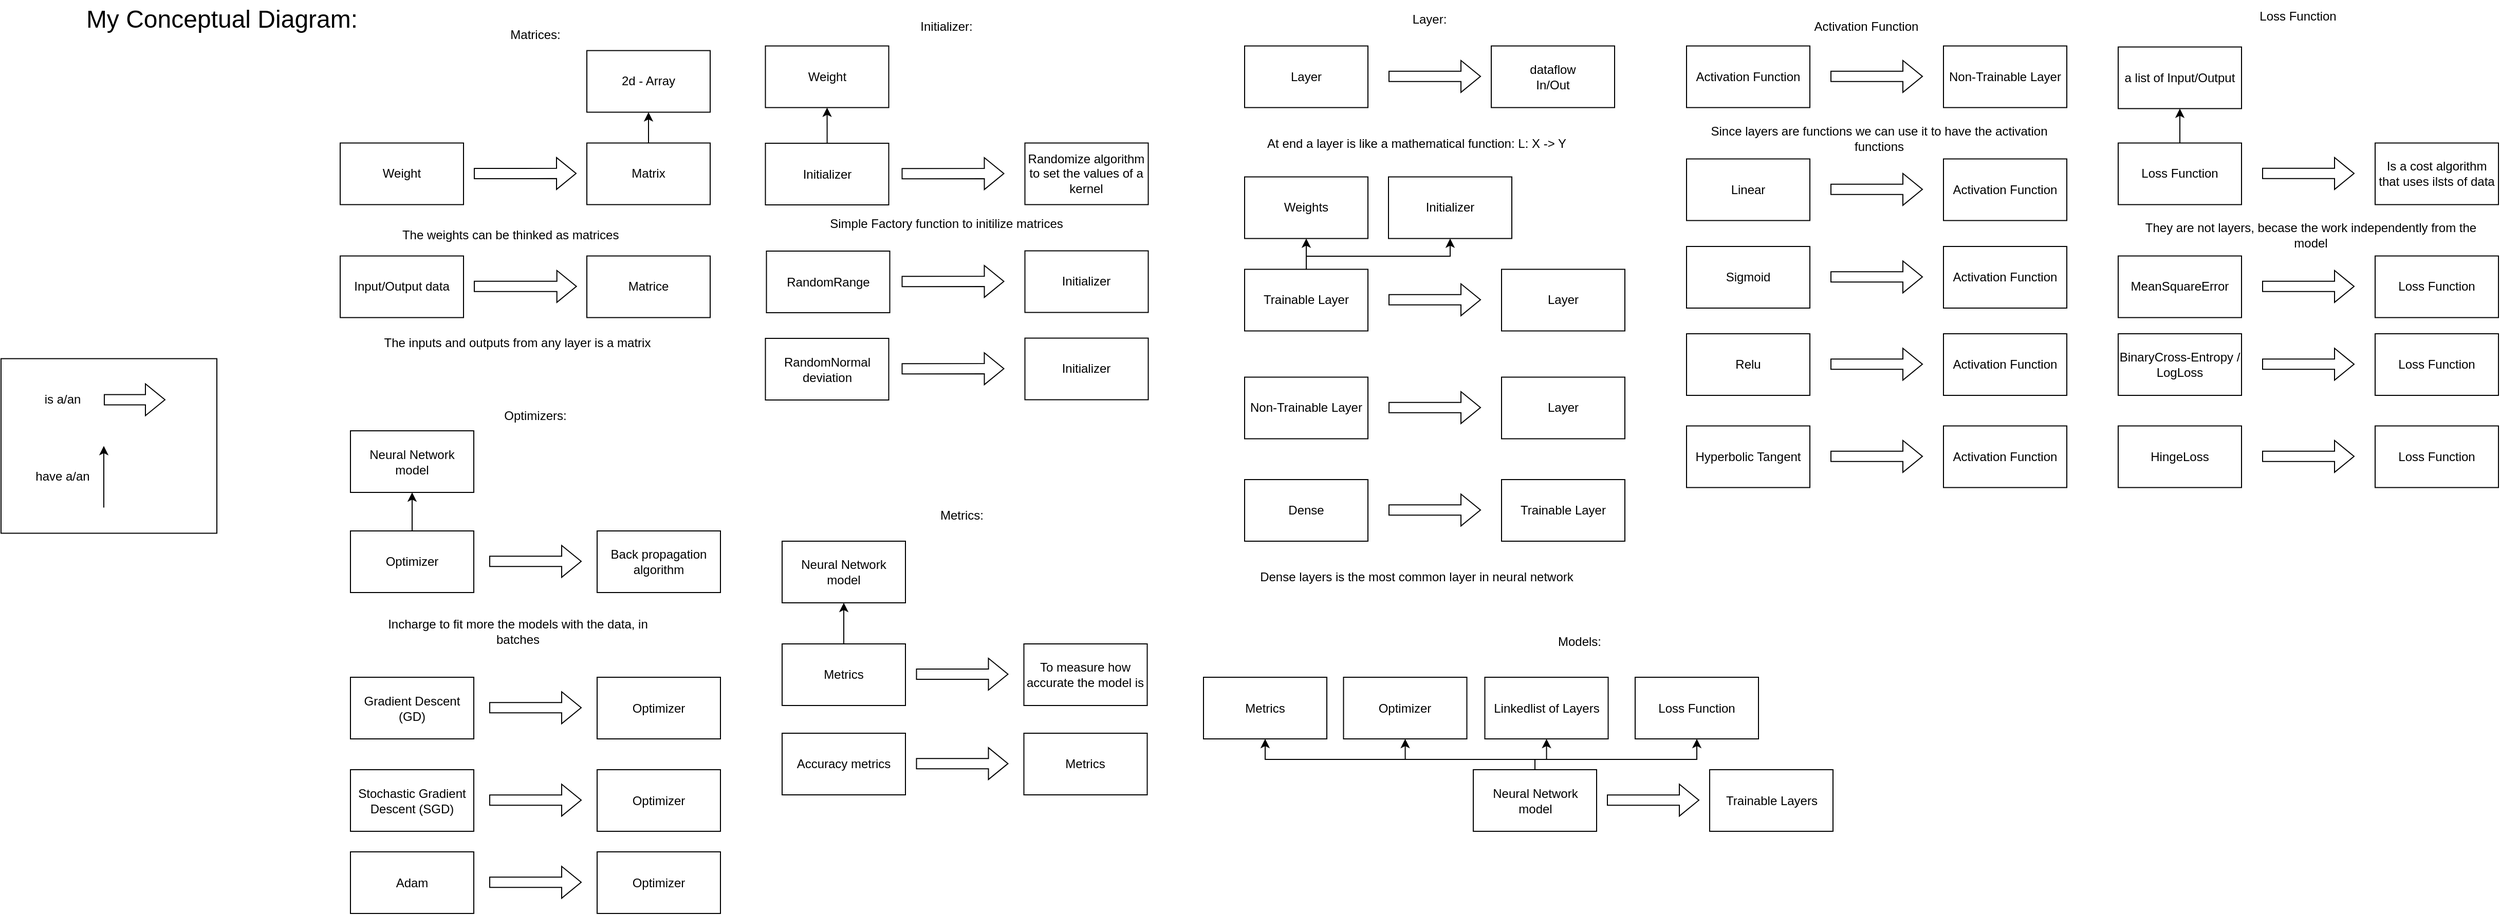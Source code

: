 <mxfile version="23.0.2" type="device">
  <diagram name="Page-1" id="TzWK0vQO59YtCly4aUaA">
    <mxGraphModel dx="2790" dy="1455" grid="1" gridSize="10" guides="1" tooltips="1" connect="1" arrows="1" fold="1" page="1" pageScale="1" pageWidth="850" pageHeight="1100" math="0" shadow="0">
      <root>
        <mxCell id="0" />
        <mxCell id="1" parent="0" />
        <mxCell id="i_I40cN8ErkJ-4RmTXFp-1" value="" style="rounded=0;whiteSpace=wrap;html=1;" vertex="1" parent="1">
          <mxGeometry y="435.25" width="210" height="170" as="geometry" />
        </mxCell>
        <mxCell id="i_I40cN8ErkJ-4RmTXFp-2" style="edgeStyle=orthogonalEdgeStyle;rounded=0;orthogonalLoop=1;jettySize=auto;html=1;entryX=0.5;entryY=1;entryDx=0;entryDy=0;" edge="1" parent="1" source="i_I40cN8ErkJ-4RmTXFp-6" target="i_I40cN8ErkJ-4RmTXFp-26">
          <mxGeometry relative="1" as="geometry">
            <Array as="points">
              <mxPoint x="1493" y="825.5" />
              <mxPoint x="1366" y="825.5" />
            </Array>
          </mxGeometry>
        </mxCell>
        <mxCell id="i_I40cN8ErkJ-4RmTXFp-3" style="edgeStyle=orthogonalEdgeStyle;rounded=0;orthogonalLoop=1;jettySize=auto;html=1;entryX=0.5;entryY=1;entryDx=0;entryDy=0;" edge="1" parent="1" source="i_I40cN8ErkJ-4RmTXFp-6" target="i_I40cN8ErkJ-4RmTXFp-27">
          <mxGeometry relative="1" as="geometry">
            <Array as="points">
              <mxPoint x="1493" y="825.5" />
              <mxPoint x="1230" y="825.5" />
            </Array>
          </mxGeometry>
        </mxCell>
        <mxCell id="i_I40cN8ErkJ-4RmTXFp-4" style="edgeStyle=orthogonalEdgeStyle;rounded=0;orthogonalLoop=1;jettySize=auto;html=1;entryX=0.5;entryY=1;entryDx=0;entryDy=0;" edge="1" parent="1" source="i_I40cN8ErkJ-4RmTXFp-6" target="i_I40cN8ErkJ-4RmTXFp-25">
          <mxGeometry relative="1" as="geometry">
            <Array as="points">
              <mxPoint x="1492" y="825.5" />
              <mxPoint x="1504" y="825.5" />
            </Array>
          </mxGeometry>
        </mxCell>
        <mxCell id="i_I40cN8ErkJ-4RmTXFp-5" style="edgeStyle=orthogonalEdgeStyle;rounded=0;orthogonalLoop=1;jettySize=auto;html=1;entryX=0.5;entryY=1;entryDx=0;entryDy=0;" edge="1" parent="1" source="i_I40cN8ErkJ-4RmTXFp-6" target="i_I40cN8ErkJ-4RmTXFp-106">
          <mxGeometry relative="1" as="geometry">
            <Array as="points">
              <mxPoint x="1493" y="825.5" />
              <mxPoint x="1650" y="825.5" />
            </Array>
          </mxGeometry>
        </mxCell>
        <mxCell id="i_I40cN8ErkJ-4RmTXFp-6" value="Neural Network model" style="rounded=0;whiteSpace=wrap;html=1;" vertex="1" parent="1">
          <mxGeometry x="1432.5" y="835.5" width="120" height="60" as="geometry" />
        </mxCell>
        <mxCell id="i_I40cN8ErkJ-4RmTXFp-7" value="Layer" style="rounded=0;whiteSpace=wrap;html=1;" vertex="1" parent="1">
          <mxGeometry x="1210" y="130.75" width="120" height="60" as="geometry" />
        </mxCell>
        <mxCell id="i_I40cN8ErkJ-4RmTXFp-8" value="Weights" style="rounded=0;whiteSpace=wrap;html=1;" vertex="1" parent="1">
          <mxGeometry x="1210" y="258.25" width="120" height="60" as="geometry" />
        </mxCell>
        <mxCell id="i_I40cN8ErkJ-4RmTXFp-9" value="" style="shape=flexArrow;endArrow=classic;html=1;rounded=0;" edge="1" parent="1">
          <mxGeometry width="50" height="50" relative="1" as="geometry">
            <mxPoint x="1562.5" y="865.16" as="sourcePoint" />
            <mxPoint x="1652.5" y="865.16" as="targetPoint" />
          </mxGeometry>
        </mxCell>
        <mxCell id="i_I40cN8ErkJ-4RmTXFp-10" value="" style="shape=flexArrow;endArrow=classic;html=1;rounded=0;" edge="1" parent="1">
          <mxGeometry width="50" height="50" relative="1" as="geometry">
            <mxPoint x="1350" y="160.41" as="sourcePoint" />
            <mxPoint x="1440" y="160.41" as="targetPoint" />
          </mxGeometry>
        </mxCell>
        <mxCell id="i_I40cN8ErkJ-4RmTXFp-11" value="dataflow&lt;br&gt;In/Out" style="rounded=0;whiteSpace=wrap;html=1;" vertex="1" parent="1">
          <mxGeometry x="1450" y="130.75" width="120" height="60" as="geometry" />
        </mxCell>
        <mxCell id="i_I40cN8ErkJ-4RmTXFp-12" value="Trainable Layers" style="rounded=0;whiteSpace=wrap;html=1;" vertex="1" parent="1">
          <mxGeometry x="1662.5" y="835.5" width="120" height="60" as="geometry" />
        </mxCell>
        <mxCell id="i_I40cN8ErkJ-4RmTXFp-13" value="At end a layer is like a mathematical function: L: X -&amp;gt; Y" style="text;html=1;strokeColor=none;fillColor=none;align=center;verticalAlign=middle;whiteSpace=wrap;rounded=0;" vertex="1" parent="1">
          <mxGeometry x="1210" y="210.75" width="335" height="30" as="geometry" />
        </mxCell>
        <mxCell id="i_I40cN8ErkJ-4RmTXFp-14" value="Activation Function" style="rounded=0;whiteSpace=wrap;html=1;" vertex="1" parent="1">
          <mxGeometry x="1640" y="130.75" width="120" height="60" as="geometry" />
        </mxCell>
        <mxCell id="i_I40cN8ErkJ-4RmTXFp-15" value="" style="shape=flexArrow;endArrow=classic;html=1;rounded=0;" edge="1" parent="1">
          <mxGeometry width="50" height="50" relative="1" as="geometry">
            <mxPoint x="1780" y="160.41" as="sourcePoint" />
            <mxPoint x="1870" y="160.41" as="targetPoint" />
          </mxGeometry>
        </mxCell>
        <mxCell id="i_I40cN8ErkJ-4RmTXFp-16" value="Non-Trainable Layer" style="rounded=0;whiteSpace=wrap;html=1;" vertex="1" parent="1">
          <mxGeometry x="1890" y="130.75" width="120" height="60" as="geometry" />
        </mxCell>
        <mxCell id="i_I40cN8ErkJ-4RmTXFp-17" style="edgeStyle=orthogonalEdgeStyle;rounded=0;orthogonalLoop=1;jettySize=auto;html=1;entryX=0.5;entryY=1;entryDx=0;entryDy=0;" edge="1" parent="1" source="i_I40cN8ErkJ-4RmTXFp-19" target="i_I40cN8ErkJ-4RmTXFp-8">
          <mxGeometry relative="1" as="geometry" />
        </mxCell>
        <mxCell id="i_I40cN8ErkJ-4RmTXFp-18" style="edgeStyle=orthogonalEdgeStyle;rounded=0;orthogonalLoop=1;jettySize=auto;html=1;entryX=0.5;entryY=1;entryDx=0;entryDy=0;" edge="1" parent="1" source="i_I40cN8ErkJ-4RmTXFp-19" target="i_I40cN8ErkJ-4RmTXFp-79">
          <mxGeometry relative="1" as="geometry">
            <Array as="points">
              <mxPoint x="1270" y="335.5" />
              <mxPoint x="1410" y="335.5" />
            </Array>
          </mxGeometry>
        </mxCell>
        <mxCell id="i_I40cN8ErkJ-4RmTXFp-19" value="Trainable Layer" style="rounded=0;whiteSpace=wrap;html=1;" vertex="1" parent="1">
          <mxGeometry x="1210" y="348.25" width="120" height="60" as="geometry" />
        </mxCell>
        <mxCell id="i_I40cN8ErkJ-4RmTXFp-20" value="" style="shape=flexArrow;endArrow=classic;html=1;rounded=0;" edge="1" parent="1">
          <mxGeometry width="50" height="50" relative="1" as="geometry">
            <mxPoint x="1350" y="377.91" as="sourcePoint" />
            <mxPoint x="1440" y="377.91" as="targetPoint" />
          </mxGeometry>
        </mxCell>
        <mxCell id="i_I40cN8ErkJ-4RmTXFp-21" value="Layer" style="rounded=0;whiteSpace=wrap;html=1;" vertex="1" parent="1">
          <mxGeometry x="1460" y="348.25" width="120" height="60" as="geometry" />
        </mxCell>
        <mxCell id="i_I40cN8ErkJ-4RmTXFp-22" value="Non-Trainable Layer" style="rounded=0;whiteSpace=wrap;html=1;" vertex="1" parent="1">
          <mxGeometry x="1210" y="453.25" width="120" height="60" as="geometry" />
        </mxCell>
        <mxCell id="i_I40cN8ErkJ-4RmTXFp-23" value="" style="shape=flexArrow;endArrow=classic;html=1;rounded=0;" edge="1" parent="1">
          <mxGeometry width="50" height="50" relative="1" as="geometry">
            <mxPoint x="1350" y="482.91" as="sourcePoint" />
            <mxPoint x="1440" y="482.91" as="targetPoint" />
          </mxGeometry>
        </mxCell>
        <mxCell id="i_I40cN8ErkJ-4RmTXFp-24" value="Layer" style="rounded=0;whiteSpace=wrap;html=1;" vertex="1" parent="1">
          <mxGeometry x="1460" y="453.25" width="120" height="60" as="geometry" />
        </mxCell>
        <mxCell id="i_I40cN8ErkJ-4RmTXFp-25" value="Linkedlist of Layers" style="rounded=0;whiteSpace=wrap;html=1;" vertex="1" parent="1">
          <mxGeometry x="1443.75" y="745.5" width="120" height="60" as="geometry" />
        </mxCell>
        <mxCell id="i_I40cN8ErkJ-4RmTXFp-26" value="Optimizer" style="rounded=0;whiteSpace=wrap;html=1;" vertex="1" parent="1">
          <mxGeometry x="1306.25" y="745.5" width="120" height="60" as="geometry" />
        </mxCell>
        <mxCell id="i_I40cN8ErkJ-4RmTXFp-27" value="Metrics" style="rounded=0;whiteSpace=wrap;html=1;" vertex="1" parent="1">
          <mxGeometry x="1170" y="745.5" width="120" height="60" as="geometry" />
        </mxCell>
        <mxCell id="i_I40cN8ErkJ-4RmTXFp-28" value="Weight" style="rounded=0;whiteSpace=wrap;html=1;" vertex="1" parent="1">
          <mxGeometry x="330" y="225.25" width="120" height="60" as="geometry" />
        </mxCell>
        <mxCell id="i_I40cN8ErkJ-4RmTXFp-29" style="edgeStyle=orthogonalEdgeStyle;rounded=0;orthogonalLoop=1;jettySize=auto;html=1;entryX=0.5;entryY=1;entryDx=0;entryDy=0;" edge="1" parent="1" source="i_I40cN8ErkJ-4RmTXFp-30" target="i_I40cN8ErkJ-4RmTXFp-41">
          <mxGeometry relative="1" as="geometry" />
        </mxCell>
        <mxCell id="i_I40cN8ErkJ-4RmTXFp-30" value="Matrix" style="rounded=0;whiteSpace=wrap;html=1;" vertex="1" parent="1">
          <mxGeometry x="570" y="225.25" width="120" height="60" as="geometry" />
        </mxCell>
        <mxCell id="i_I40cN8ErkJ-4RmTXFp-31" value="" style="shape=flexArrow;endArrow=classic;html=1;rounded=0;" edge="1" parent="1">
          <mxGeometry width="50" height="50" relative="1" as="geometry">
            <mxPoint x="460" y="255" as="sourcePoint" />
            <mxPoint x="560" y="254.91" as="targetPoint" />
          </mxGeometry>
        </mxCell>
        <mxCell id="i_I40cN8ErkJ-4RmTXFp-32" value="The weights can be thinked as matrices&amp;nbsp;" style="text;html=1;strokeColor=none;fillColor=none;align=center;verticalAlign=middle;whiteSpace=wrap;rounded=0;" vertex="1" parent="1">
          <mxGeometry x="330" y="300.25" width="335" height="30" as="geometry" />
        </mxCell>
        <mxCell id="i_I40cN8ErkJ-4RmTXFp-33" value="Input/Output data" style="rounded=0;whiteSpace=wrap;html=1;" vertex="1" parent="1">
          <mxGeometry x="330" y="335.25" width="120" height="60" as="geometry" />
        </mxCell>
        <mxCell id="i_I40cN8ErkJ-4RmTXFp-34" value="" style="shape=flexArrow;endArrow=classic;html=1;rounded=0;" edge="1" parent="1">
          <mxGeometry width="50" height="50" relative="1" as="geometry">
            <mxPoint x="460" y="364.91" as="sourcePoint" />
            <mxPoint x="560.34" y="364.91" as="targetPoint" />
          </mxGeometry>
        </mxCell>
        <mxCell id="i_I40cN8ErkJ-4RmTXFp-35" value="Matrice" style="rounded=0;whiteSpace=wrap;html=1;" vertex="1" parent="1">
          <mxGeometry x="570" y="335.25" width="120" height="60" as="geometry" />
        </mxCell>
        <mxCell id="i_I40cN8ErkJ-4RmTXFp-36" value="The inputs and outputs from any layer is a matrix" style="text;html=1;strokeColor=none;fillColor=none;align=center;verticalAlign=middle;whiteSpace=wrap;rounded=0;" vertex="1" parent="1">
          <mxGeometry x="330" y="405.25" width="345" height="30" as="geometry" />
        </mxCell>
        <mxCell id="i_I40cN8ErkJ-4RmTXFp-37" value="" style="shape=flexArrow;endArrow=classic;html=1;rounded=0;" edge="1" parent="1">
          <mxGeometry width="50" height="50" relative="1" as="geometry">
            <mxPoint x="100" y="475.25" as="sourcePoint" />
            <mxPoint x="160" y="475.25" as="targetPoint" />
          </mxGeometry>
        </mxCell>
        <mxCell id="i_I40cN8ErkJ-4RmTXFp-38" value="is a/an" style="text;html=1;strokeColor=none;fillColor=none;align=center;verticalAlign=middle;whiteSpace=wrap;rounded=0;" vertex="1" parent="1">
          <mxGeometry x="30" y="460.25" width="60" height="30" as="geometry" />
        </mxCell>
        <mxCell id="i_I40cN8ErkJ-4RmTXFp-39" value="have a/an" style="text;html=1;strokeColor=none;fillColor=none;align=center;verticalAlign=middle;whiteSpace=wrap;rounded=0;" vertex="1" parent="1">
          <mxGeometry x="30" y="535.25" width="60" height="30" as="geometry" />
        </mxCell>
        <mxCell id="i_I40cN8ErkJ-4RmTXFp-40" value="" style="endArrow=classic;html=1;rounded=0;" edge="1" parent="1">
          <mxGeometry width="50" height="50" relative="1" as="geometry">
            <mxPoint x="100" y="580.25" as="sourcePoint" />
            <mxPoint x="100" y="520.25" as="targetPoint" />
          </mxGeometry>
        </mxCell>
        <mxCell id="i_I40cN8ErkJ-4RmTXFp-41" value="2d - Array" style="rounded=0;whiteSpace=wrap;html=1;" vertex="1" parent="1">
          <mxGeometry x="570" y="135.25" width="120" height="60" as="geometry" />
        </mxCell>
        <mxCell id="i_I40cN8ErkJ-4RmTXFp-42" value="Matrices:" style="text;html=1;strokeColor=none;fillColor=none;align=center;verticalAlign=middle;whiteSpace=wrap;rounded=0;" vertex="1" parent="1">
          <mxGeometry x="490" y="105.25" width="60" height="30" as="geometry" />
        </mxCell>
        <mxCell id="i_I40cN8ErkJ-4RmTXFp-43" value="Layer:" style="text;html=1;strokeColor=none;fillColor=none;align=center;verticalAlign=middle;whiteSpace=wrap;rounded=0;" vertex="1" parent="1">
          <mxGeometry x="1360" y="89.5" width="60" height="30" as="geometry" />
        </mxCell>
        <mxCell id="i_I40cN8ErkJ-4RmTXFp-44" value="Dense" style="rounded=0;whiteSpace=wrap;html=1;" vertex="1" parent="1">
          <mxGeometry x="1210" y="553" width="120" height="60" as="geometry" />
        </mxCell>
        <mxCell id="i_I40cN8ErkJ-4RmTXFp-45" value="" style="shape=flexArrow;endArrow=classic;html=1;rounded=0;" edge="1" parent="1">
          <mxGeometry width="50" height="50" relative="1" as="geometry">
            <mxPoint x="1350" y="582.66" as="sourcePoint" />
            <mxPoint x="1440" y="582.66" as="targetPoint" />
          </mxGeometry>
        </mxCell>
        <mxCell id="i_I40cN8ErkJ-4RmTXFp-46" value="Trainable Layer" style="rounded=0;whiteSpace=wrap;html=1;" vertex="1" parent="1">
          <mxGeometry x="1460" y="553" width="120" height="60" as="geometry" />
        </mxCell>
        <mxCell id="i_I40cN8ErkJ-4RmTXFp-47" value="Activation Function" style="text;html=1;strokeColor=none;fillColor=none;align=center;verticalAlign=middle;whiteSpace=wrap;rounded=0;" vertex="1" parent="1">
          <mxGeometry x="1740" y="97.25" width="150" height="30" as="geometry" />
        </mxCell>
        <mxCell id="i_I40cN8ErkJ-4RmTXFp-48" value="Dense layers is the most common layer in neural network" style="text;html=1;strokeColor=none;fillColor=none;align=center;verticalAlign=middle;whiteSpace=wrap;rounded=0;" vertex="1" parent="1">
          <mxGeometry x="1210" y="633" width="335" height="30" as="geometry" />
        </mxCell>
        <mxCell id="i_I40cN8ErkJ-4RmTXFp-49" value="Models:" style="text;html=1;strokeColor=none;fillColor=none;align=center;verticalAlign=middle;whiteSpace=wrap;rounded=0;" vertex="1" parent="1">
          <mxGeometry x="1506.25" y="695.5" width="60" height="30" as="geometry" />
        </mxCell>
        <mxCell id="i_I40cN8ErkJ-4RmTXFp-50" value="Linear" style="rounded=0;whiteSpace=wrap;html=1;" vertex="1" parent="1">
          <mxGeometry x="1640" y="240.75" width="120" height="60" as="geometry" />
        </mxCell>
        <mxCell id="i_I40cN8ErkJ-4RmTXFp-51" value="" style="shape=flexArrow;endArrow=classic;html=1;rounded=0;" edge="1" parent="1">
          <mxGeometry width="50" height="50" relative="1" as="geometry">
            <mxPoint x="1780" y="270.41" as="sourcePoint" />
            <mxPoint x="1870" y="270.41" as="targetPoint" />
          </mxGeometry>
        </mxCell>
        <mxCell id="i_I40cN8ErkJ-4RmTXFp-52" value="Activation Function" style="rounded=0;whiteSpace=wrap;html=1;" vertex="1" parent="1">
          <mxGeometry x="1890" y="240.75" width="120" height="60" as="geometry" />
        </mxCell>
        <mxCell id="i_I40cN8ErkJ-4RmTXFp-53" value="Sigmoid" style="rounded=0;whiteSpace=wrap;html=1;" vertex="1" parent="1">
          <mxGeometry x="1640" y="326" width="120" height="60" as="geometry" />
        </mxCell>
        <mxCell id="i_I40cN8ErkJ-4RmTXFp-54" value="" style="shape=flexArrow;endArrow=classic;html=1;rounded=0;" edge="1" parent="1">
          <mxGeometry width="50" height="50" relative="1" as="geometry">
            <mxPoint x="1780" y="355.66" as="sourcePoint" />
            <mxPoint x="1870" y="355.66" as="targetPoint" />
          </mxGeometry>
        </mxCell>
        <mxCell id="i_I40cN8ErkJ-4RmTXFp-55" value="Activation Function" style="rounded=0;whiteSpace=wrap;html=1;" vertex="1" parent="1">
          <mxGeometry x="1890" y="326" width="120" height="60" as="geometry" />
        </mxCell>
        <mxCell id="i_I40cN8ErkJ-4RmTXFp-56" value="Relu" style="rounded=0;whiteSpace=wrap;html=1;" vertex="1" parent="1">
          <mxGeometry x="1640" y="411" width="120" height="60" as="geometry" />
        </mxCell>
        <mxCell id="i_I40cN8ErkJ-4RmTXFp-57" value="" style="shape=flexArrow;endArrow=classic;html=1;rounded=0;" edge="1" parent="1">
          <mxGeometry width="50" height="50" relative="1" as="geometry">
            <mxPoint x="1780" y="440.66" as="sourcePoint" />
            <mxPoint x="1870" y="440.66" as="targetPoint" />
          </mxGeometry>
        </mxCell>
        <mxCell id="i_I40cN8ErkJ-4RmTXFp-58" value="Activation Function" style="rounded=0;whiteSpace=wrap;html=1;" vertex="1" parent="1">
          <mxGeometry x="1890" y="411" width="120" height="60" as="geometry" />
        </mxCell>
        <mxCell id="i_I40cN8ErkJ-4RmTXFp-59" value="Hyperbolic Tangent" style="rounded=0;whiteSpace=wrap;html=1;" vertex="1" parent="1">
          <mxGeometry x="1640" y="500.75" width="120" height="60" as="geometry" />
        </mxCell>
        <mxCell id="i_I40cN8ErkJ-4RmTXFp-60" value="" style="shape=flexArrow;endArrow=classic;html=1;rounded=0;" edge="1" parent="1">
          <mxGeometry width="50" height="50" relative="1" as="geometry">
            <mxPoint x="1780" y="530.41" as="sourcePoint" />
            <mxPoint x="1870" y="530.41" as="targetPoint" />
          </mxGeometry>
        </mxCell>
        <mxCell id="i_I40cN8ErkJ-4RmTXFp-61" value="Activation Function" style="rounded=0;whiteSpace=wrap;html=1;" vertex="1" parent="1">
          <mxGeometry x="1890" y="500.75" width="120" height="60" as="geometry" />
        </mxCell>
        <mxCell id="i_I40cN8ErkJ-4RmTXFp-62" value="Since layers are functions we can use it to have the activation functions" style="text;html=1;strokeColor=none;fillColor=none;align=center;verticalAlign=middle;whiteSpace=wrap;rounded=0;" vertex="1" parent="1">
          <mxGeometry x="1660" y="205.5" width="335" height="30" as="geometry" />
        </mxCell>
        <mxCell id="i_I40cN8ErkJ-4RmTXFp-63" value="Optimizers:" style="text;html=1;strokeColor=none;fillColor=none;align=center;verticalAlign=middle;whiteSpace=wrap;rounded=0;" vertex="1" parent="1">
          <mxGeometry x="480" y="475.5" width="80" height="30" as="geometry" />
        </mxCell>
        <mxCell id="i_I40cN8ErkJ-4RmTXFp-64" style="edgeStyle=orthogonalEdgeStyle;rounded=0;orthogonalLoop=1;jettySize=auto;html=1;entryX=0.5;entryY=1;entryDx=0;entryDy=0;exitX=0.5;exitY=0;exitDx=0;exitDy=0;" edge="1" parent="1" source="i_I40cN8ErkJ-4RmTXFp-68" target="i_I40cN8ErkJ-4RmTXFp-67">
          <mxGeometry relative="1" as="geometry">
            <mxPoint x="580" y="553" as="targetPoint" />
            <Array as="points">
              <mxPoint x="400" y="565.5" />
            </Array>
          </mxGeometry>
        </mxCell>
        <mxCell id="i_I40cN8ErkJ-4RmTXFp-65" value="Back propagation algorithm" style="rounded=0;whiteSpace=wrap;html=1;" vertex="1" parent="1">
          <mxGeometry x="580" y="603" width="120" height="60" as="geometry" />
        </mxCell>
        <mxCell id="i_I40cN8ErkJ-4RmTXFp-66" value="Incharge to fit more the models with the data, in batches" style="text;html=1;strokeColor=none;fillColor=none;align=center;verticalAlign=middle;whiteSpace=wrap;rounded=0;" vertex="1" parent="1">
          <mxGeometry x="352.5" y="685.5" width="300" height="30" as="geometry" />
        </mxCell>
        <mxCell id="i_I40cN8ErkJ-4RmTXFp-67" value="Neural Network model" style="rounded=0;whiteSpace=wrap;html=1;" vertex="1" parent="1">
          <mxGeometry x="340" y="505.5" width="120" height="60" as="geometry" />
        </mxCell>
        <mxCell id="i_I40cN8ErkJ-4RmTXFp-68" value="Optimizer" style="rounded=0;whiteSpace=wrap;html=1;" vertex="1" parent="1">
          <mxGeometry x="340" y="603" width="120" height="60" as="geometry" />
        </mxCell>
        <mxCell id="i_I40cN8ErkJ-4RmTXFp-69" value="" style="shape=flexArrow;endArrow=classic;html=1;rounded=0;" edge="1" parent="1">
          <mxGeometry width="50" height="50" relative="1" as="geometry">
            <mxPoint x="475" y="632.66" as="sourcePoint" />
            <mxPoint x="565" y="632.66" as="targetPoint" />
          </mxGeometry>
        </mxCell>
        <mxCell id="i_I40cN8ErkJ-4RmTXFp-70" value="Gradient Descent (GD)" style="rounded=0;whiteSpace=wrap;html=1;" vertex="1" parent="1">
          <mxGeometry x="340" y="745.5" width="120" height="60" as="geometry" />
        </mxCell>
        <mxCell id="i_I40cN8ErkJ-4RmTXFp-71" value="Optimizer" style="rounded=0;whiteSpace=wrap;html=1;" vertex="1" parent="1">
          <mxGeometry x="580" y="745.5" width="120" height="60" as="geometry" />
        </mxCell>
        <mxCell id="i_I40cN8ErkJ-4RmTXFp-72" value="" style="shape=flexArrow;endArrow=classic;html=1;rounded=0;" edge="1" parent="1">
          <mxGeometry width="50" height="50" relative="1" as="geometry">
            <mxPoint x="475" y="775.16" as="sourcePoint" />
            <mxPoint x="565" y="775.16" as="targetPoint" />
          </mxGeometry>
        </mxCell>
        <mxCell id="i_I40cN8ErkJ-4RmTXFp-73" value="Stochastic&amp;nbsp;Gradient Descent (SGD)" style="rounded=0;whiteSpace=wrap;html=1;" vertex="1" parent="1">
          <mxGeometry x="340" y="835.5" width="120" height="60" as="geometry" />
        </mxCell>
        <mxCell id="i_I40cN8ErkJ-4RmTXFp-74" value="Optimizer" style="rounded=0;whiteSpace=wrap;html=1;" vertex="1" parent="1">
          <mxGeometry x="580" y="835.5" width="120" height="60" as="geometry" />
        </mxCell>
        <mxCell id="i_I40cN8ErkJ-4RmTXFp-75" value="" style="shape=flexArrow;endArrow=classic;html=1;rounded=0;" edge="1" parent="1">
          <mxGeometry width="50" height="50" relative="1" as="geometry">
            <mxPoint x="475" y="865.16" as="sourcePoint" />
            <mxPoint x="565" y="865.16" as="targetPoint" />
          </mxGeometry>
        </mxCell>
        <mxCell id="i_I40cN8ErkJ-4RmTXFp-76" value="Adam" style="rounded=0;whiteSpace=wrap;html=1;" vertex="1" parent="1">
          <mxGeometry x="340" y="915.5" width="120" height="60" as="geometry" />
        </mxCell>
        <mxCell id="i_I40cN8ErkJ-4RmTXFp-77" value="Optimizer" style="rounded=0;whiteSpace=wrap;html=1;" vertex="1" parent="1">
          <mxGeometry x="580" y="915.5" width="120" height="60" as="geometry" />
        </mxCell>
        <mxCell id="i_I40cN8ErkJ-4RmTXFp-78" value="" style="shape=flexArrow;endArrow=classic;html=1;rounded=0;" edge="1" parent="1">
          <mxGeometry width="50" height="50" relative="1" as="geometry">
            <mxPoint x="475" y="945.16" as="sourcePoint" />
            <mxPoint x="565" y="945.16" as="targetPoint" />
          </mxGeometry>
        </mxCell>
        <mxCell id="i_I40cN8ErkJ-4RmTXFp-79" value="Initializer" style="rounded=0;whiteSpace=wrap;html=1;" vertex="1" parent="1">
          <mxGeometry x="1350" y="258.25" width="120" height="60" as="geometry" />
        </mxCell>
        <mxCell id="i_I40cN8ErkJ-4RmTXFp-80" value="Initializer:" style="text;html=1;strokeColor=none;fillColor=none;align=center;verticalAlign=middle;whiteSpace=wrap;rounded=0;" vertex="1" parent="1">
          <mxGeometry x="890" y="97.25" width="60" height="30" as="geometry" />
        </mxCell>
        <mxCell id="i_I40cN8ErkJ-4RmTXFp-81" style="edgeStyle=orthogonalEdgeStyle;rounded=0;orthogonalLoop=1;jettySize=auto;html=1;entryX=0.5;entryY=1;entryDx=0;entryDy=0;" edge="1" parent="1" source="i_I40cN8ErkJ-4RmTXFp-82" target="i_I40cN8ErkJ-4RmTXFp-83">
          <mxGeometry relative="1" as="geometry" />
        </mxCell>
        <mxCell id="i_I40cN8ErkJ-4RmTXFp-82" value="Initializer" style="rounded=0;whiteSpace=wrap;html=1;" vertex="1" parent="1">
          <mxGeometry x="743.75" y="225.5" width="120" height="60" as="geometry" />
        </mxCell>
        <mxCell id="i_I40cN8ErkJ-4RmTXFp-83" value="Weight" style="rounded=0;whiteSpace=wrap;html=1;" vertex="1" parent="1">
          <mxGeometry x="743.75" y="130.75" width="120" height="60" as="geometry" />
        </mxCell>
        <mxCell id="i_I40cN8ErkJ-4RmTXFp-84" value="" style="shape=flexArrow;endArrow=classic;html=1;rounded=0;" edge="1" parent="1">
          <mxGeometry width="50" height="50" relative="1" as="geometry">
            <mxPoint x="876.25" y="255.09" as="sourcePoint" />
            <mxPoint x="976.25" y="255.0" as="targetPoint" />
          </mxGeometry>
        </mxCell>
        <mxCell id="i_I40cN8ErkJ-4RmTXFp-85" value="Randomize algorithm to set the values of a kernel" style="rounded=0;whiteSpace=wrap;html=1;" vertex="1" parent="1">
          <mxGeometry x="996.25" y="225.25" width="120" height="60" as="geometry" />
        </mxCell>
        <mxCell id="i_I40cN8ErkJ-4RmTXFp-86" value="Simple Factory function to initilize matrices" style="text;html=1;strokeColor=none;fillColor=none;align=center;verticalAlign=middle;whiteSpace=wrap;rounded=0;" vertex="1" parent="1">
          <mxGeometry x="760" y="288.5" width="320" height="30" as="geometry" />
        </mxCell>
        <mxCell id="i_I40cN8ErkJ-4RmTXFp-87" value="RandomNormal deviation" style="rounded=0;whiteSpace=wrap;html=1;" vertex="1" parent="1">
          <mxGeometry x="743.75" y="415.5" width="120" height="60" as="geometry" />
        </mxCell>
        <mxCell id="i_I40cN8ErkJ-4RmTXFp-88" value="" style="shape=flexArrow;endArrow=classic;html=1;rounded=0;" edge="1" parent="1">
          <mxGeometry width="50" height="50" relative="1" as="geometry">
            <mxPoint x="876.25" y="445.09" as="sourcePoint" />
            <mxPoint x="976.25" y="445" as="targetPoint" />
          </mxGeometry>
        </mxCell>
        <mxCell id="i_I40cN8ErkJ-4RmTXFp-89" value="Initializer" style="rounded=0;whiteSpace=wrap;html=1;" vertex="1" parent="1">
          <mxGeometry x="996.25" y="415.25" width="120" height="60" as="geometry" />
        </mxCell>
        <mxCell id="i_I40cN8ErkJ-4RmTXFp-90" value="RandomRange" style="rounded=0;whiteSpace=wrap;html=1;" vertex="1" parent="1">
          <mxGeometry x="744.75" y="330.5" width="120" height="60" as="geometry" />
        </mxCell>
        <mxCell id="i_I40cN8ErkJ-4RmTXFp-91" value="" style="shape=flexArrow;endArrow=classic;html=1;rounded=0;" edge="1" parent="1">
          <mxGeometry width="50" height="50" relative="1" as="geometry">
            <mxPoint x="876.25" y="360.09" as="sourcePoint" />
            <mxPoint x="976.25" y="360" as="targetPoint" />
          </mxGeometry>
        </mxCell>
        <mxCell id="i_I40cN8ErkJ-4RmTXFp-92" value="Initializer" style="rounded=0;whiteSpace=wrap;html=1;" vertex="1" parent="1">
          <mxGeometry x="996.25" y="330.25" width="120" height="60" as="geometry" />
        </mxCell>
        <mxCell id="i_I40cN8ErkJ-4RmTXFp-93" style="edgeStyle=orthogonalEdgeStyle;rounded=0;orthogonalLoop=1;jettySize=auto;html=1;entryX=0.5;entryY=1;entryDx=0;entryDy=0;" edge="1" parent="1" source="i_I40cN8ErkJ-4RmTXFp-94" target="i_I40cN8ErkJ-4RmTXFp-102">
          <mxGeometry relative="1" as="geometry" />
        </mxCell>
        <mxCell id="i_I40cN8ErkJ-4RmTXFp-94" value="Loss Function" style="rounded=0;whiteSpace=wrap;html=1;" vertex="1" parent="1">
          <mxGeometry x="2060" y="225.25" width="120" height="60" as="geometry" />
        </mxCell>
        <mxCell id="i_I40cN8ErkJ-4RmTXFp-95" value="" style="shape=flexArrow;endArrow=classic;html=1;rounded=0;" edge="1" parent="1">
          <mxGeometry width="50" height="50" relative="1" as="geometry">
            <mxPoint x="2200" y="254.91" as="sourcePoint" />
            <mxPoint x="2290" y="254.91" as="targetPoint" />
          </mxGeometry>
        </mxCell>
        <mxCell id="i_I40cN8ErkJ-4RmTXFp-96" value="Is a cost algorithm that uses ilsts of data" style="rounded=0;whiteSpace=wrap;html=1;" vertex="1" parent="1">
          <mxGeometry x="2310" y="225.25" width="120" height="60" as="geometry" />
        </mxCell>
        <mxCell id="i_I40cN8ErkJ-4RmTXFp-97" value="Loss Function" style="text;html=1;strokeColor=none;fillColor=none;align=center;verticalAlign=middle;whiteSpace=wrap;rounded=0;" vertex="1" parent="1">
          <mxGeometry x="2160" y="86.5" width="150" height="30" as="geometry" />
        </mxCell>
        <mxCell id="i_I40cN8ErkJ-4RmTXFp-98" value="MeanSquareError" style="rounded=0;whiteSpace=wrap;html=1;" vertex="1" parent="1">
          <mxGeometry x="2060" y="335.25" width="120" height="60" as="geometry" />
        </mxCell>
        <mxCell id="i_I40cN8ErkJ-4RmTXFp-99" value="" style="shape=flexArrow;endArrow=classic;html=1;rounded=0;" edge="1" parent="1">
          <mxGeometry width="50" height="50" relative="1" as="geometry">
            <mxPoint x="2200" y="364.91" as="sourcePoint" />
            <mxPoint x="2290" y="364.91" as="targetPoint" />
          </mxGeometry>
        </mxCell>
        <mxCell id="i_I40cN8ErkJ-4RmTXFp-100" value="Loss Function" style="rounded=0;whiteSpace=wrap;html=1;" vertex="1" parent="1">
          <mxGeometry x="2310" y="335.25" width="120" height="60" as="geometry" />
        </mxCell>
        <mxCell id="i_I40cN8ErkJ-4RmTXFp-101" value="They are not layers, becase the work independently from the model" style="text;html=1;strokeColor=none;fillColor=none;align=center;verticalAlign=middle;whiteSpace=wrap;rounded=0;" vertex="1" parent="1">
          <mxGeometry x="2080" y="300" width="335" height="30" as="geometry" />
        </mxCell>
        <mxCell id="i_I40cN8ErkJ-4RmTXFp-102" value="a list of Input/Output" style="rounded=0;whiteSpace=wrap;html=1;" vertex="1" parent="1">
          <mxGeometry x="2060" y="131.75" width="120" height="60" as="geometry" />
        </mxCell>
        <mxCell id="i_I40cN8ErkJ-4RmTXFp-103" value="BinaryCross-Entropy / LogLoss" style="rounded=0;whiteSpace=wrap;html=1;" vertex="1" parent="1">
          <mxGeometry x="2060" y="411" width="120" height="60" as="geometry" />
        </mxCell>
        <mxCell id="i_I40cN8ErkJ-4RmTXFp-104" value="" style="shape=flexArrow;endArrow=classic;html=1;rounded=0;" edge="1" parent="1">
          <mxGeometry width="50" height="50" relative="1" as="geometry">
            <mxPoint x="2200" y="440.66" as="sourcePoint" />
            <mxPoint x="2290" y="440.66" as="targetPoint" />
          </mxGeometry>
        </mxCell>
        <mxCell id="i_I40cN8ErkJ-4RmTXFp-105" value="Loss Function" style="rounded=0;whiteSpace=wrap;html=1;" vertex="1" parent="1">
          <mxGeometry x="2310" y="411" width="120" height="60" as="geometry" />
        </mxCell>
        <mxCell id="i_I40cN8ErkJ-4RmTXFp-106" value="Loss Function" style="rounded=0;whiteSpace=wrap;html=1;" vertex="1" parent="1">
          <mxGeometry x="1590" y="745.5" width="120" height="60" as="geometry" />
        </mxCell>
        <mxCell id="i_I40cN8ErkJ-4RmTXFp-107" value="HingeLoss" style="rounded=0;whiteSpace=wrap;html=1;" vertex="1" parent="1">
          <mxGeometry x="2060" y="500.75" width="120" height="60" as="geometry" />
        </mxCell>
        <mxCell id="i_I40cN8ErkJ-4RmTXFp-108" value="" style="shape=flexArrow;endArrow=classic;html=1;rounded=0;" edge="1" parent="1">
          <mxGeometry width="50" height="50" relative="1" as="geometry">
            <mxPoint x="2200" y="530.41" as="sourcePoint" />
            <mxPoint x="2290" y="530.41" as="targetPoint" />
          </mxGeometry>
        </mxCell>
        <mxCell id="i_I40cN8ErkJ-4RmTXFp-109" value="Loss Function" style="rounded=0;whiteSpace=wrap;html=1;" vertex="1" parent="1">
          <mxGeometry x="2310" y="500.75" width="120" height="60" as="geometry" />
        </mxCell>
        <mxCell id="i_I40cN8ErkJ-4RmTXFp-110" value="Metrics:" style="text;html=1;strokeColor=none;fillColor=none;align=center;verticalAlign=middle;whiteSpace=wrap;rounded=0;" vertex="1" parent="1">
          <mxGeometry x="895.25" y="573" width="80" height="30" as="geometry" />
        </mxCell>
        <mxCell id="i_I40cN8ErkJ-4RmTXFp-111" value="Metrics" style="rounded=0;whiteSpace=wrap;html=1;" vertex="1" parent="1">
          <mxGeometry x="760" y="713" width="120" height="60" as="geometry" />
        </mxCell>
        <mxCell id="i_I40cN8ErkJ-4RmTXFp-112" style="edgeStyle=orthogonalEdgeStyle;rounded=0;orthogonalLoop=1;jettySize=auto;html=1;entryX=0.5;entryY=1;entryDx=0;entryDy=0;exitX=0.5;exitY=0;exitDx=0;exitDy=0;" edge="1" parent="1" source="i_I40cN8ErkJ-4RmTXFp-111" target="i_I40cN8ErkJ-4RmTXFp-113">
          <mxGeometry relative="1" as="geometry">
            <mxPoint x="1004.75" y="660.5" as="targetPoint" />
            <mxPoint x="824.75" y="710.5" as="sourcePoint" />
            <Array as="points">
              <mxPoint x="820" y="673" />
            </Array>
          </mxGeometry>
        </mxCell>
        <mxCell id="i_I40cN8ErkJ-4RmTXFp-113" value="Neural Network model" style="rounded=0;whiteSpace=wrap;html=1;" vertex="1" parent="1">
          <mxGeometry x="760" y="613" width="120" height="60" as="geometry" />
        </mxCell>
        <mxCell id="i_I40cN8ErkJ-4RmTXFp-114" value="" style="shape=flexArrow;endArrow=classic;html=1;rounded=0;" edge="1" parent="1">
          <mxGeometry width="50" height="50" relative="1" as="geometry">
            <mxPoint x="890.25" y="742.5" as="sourcePoint" />
            <mxPoint x="980.25" y="742.5" as="targetPoint" />
          </mxGeometry>
        </mxCell>
        <mxCell id="i_I40cN8ErkJ-4RmTXFp-115" value="To measure how accurate the model is" style="rounded=0;whiteSpace=wrap;html=1;" vertex="1" parent="1">
          <mxGeometry x="995.25" y="713" width="120" height="60" as="geometry" />
        </mxCell>
        <mxCell id="i_I40cN8ErkJ-4RmTXFp-116" value="Accuracy metrics" style="rounded=0;whiteSpace=wrap;html=1;" vertex="1" parent="1">
          <mxGeometry x="760" y="800" width="120" height="60" as="geometry" />
        </mxCell>
        <mxCell id="i_I40cN8ErkJ-4RmTXFp-117" value="" style="shape=flexArrow;endArrow=classic;html=1;rounded=0;" edge="1" parent="1">
          <mxGeometry width="50" height="50" relative="1" as="geometry">
            <mxPoint x="890.25" y="829.57" as="sourcePoint" />
            <mxPoint x="980.25" y="829.57" as="targetPoint" />
          </mxGeometry>
        </mxCell>
        <mxCell id="i_I40cN8ErkJ-4RmTXFp-118" value="Metrics" style="rounded=0;whiteSpace=wrap;html=1;" vertex="1" parent="1">
          <mxGeometry x="995.25" y="800" width="120" height="60" as="geometry" />
        </mxCell>
        <mxCell id="i_I40cN8ErkJ-4RmTXFp-119" value="&lt;font style=&quot;font-size: 24px;&quot;&gt;My Conceptual Diagram:&lt;/font&gt;" style="text;html=1;strokeColor=none;fillColor=none;align=center;verticalAlign=middle;whiteSpace=wrap;rounded=0;" vertex="1" parent="1">
          <mxGeometry x="80" y="89.5" width="270" height="30" as="geometry" />
        </mxCell>
      </root>
    </mxGraphModel>
  </diagram>
</mxfile>
